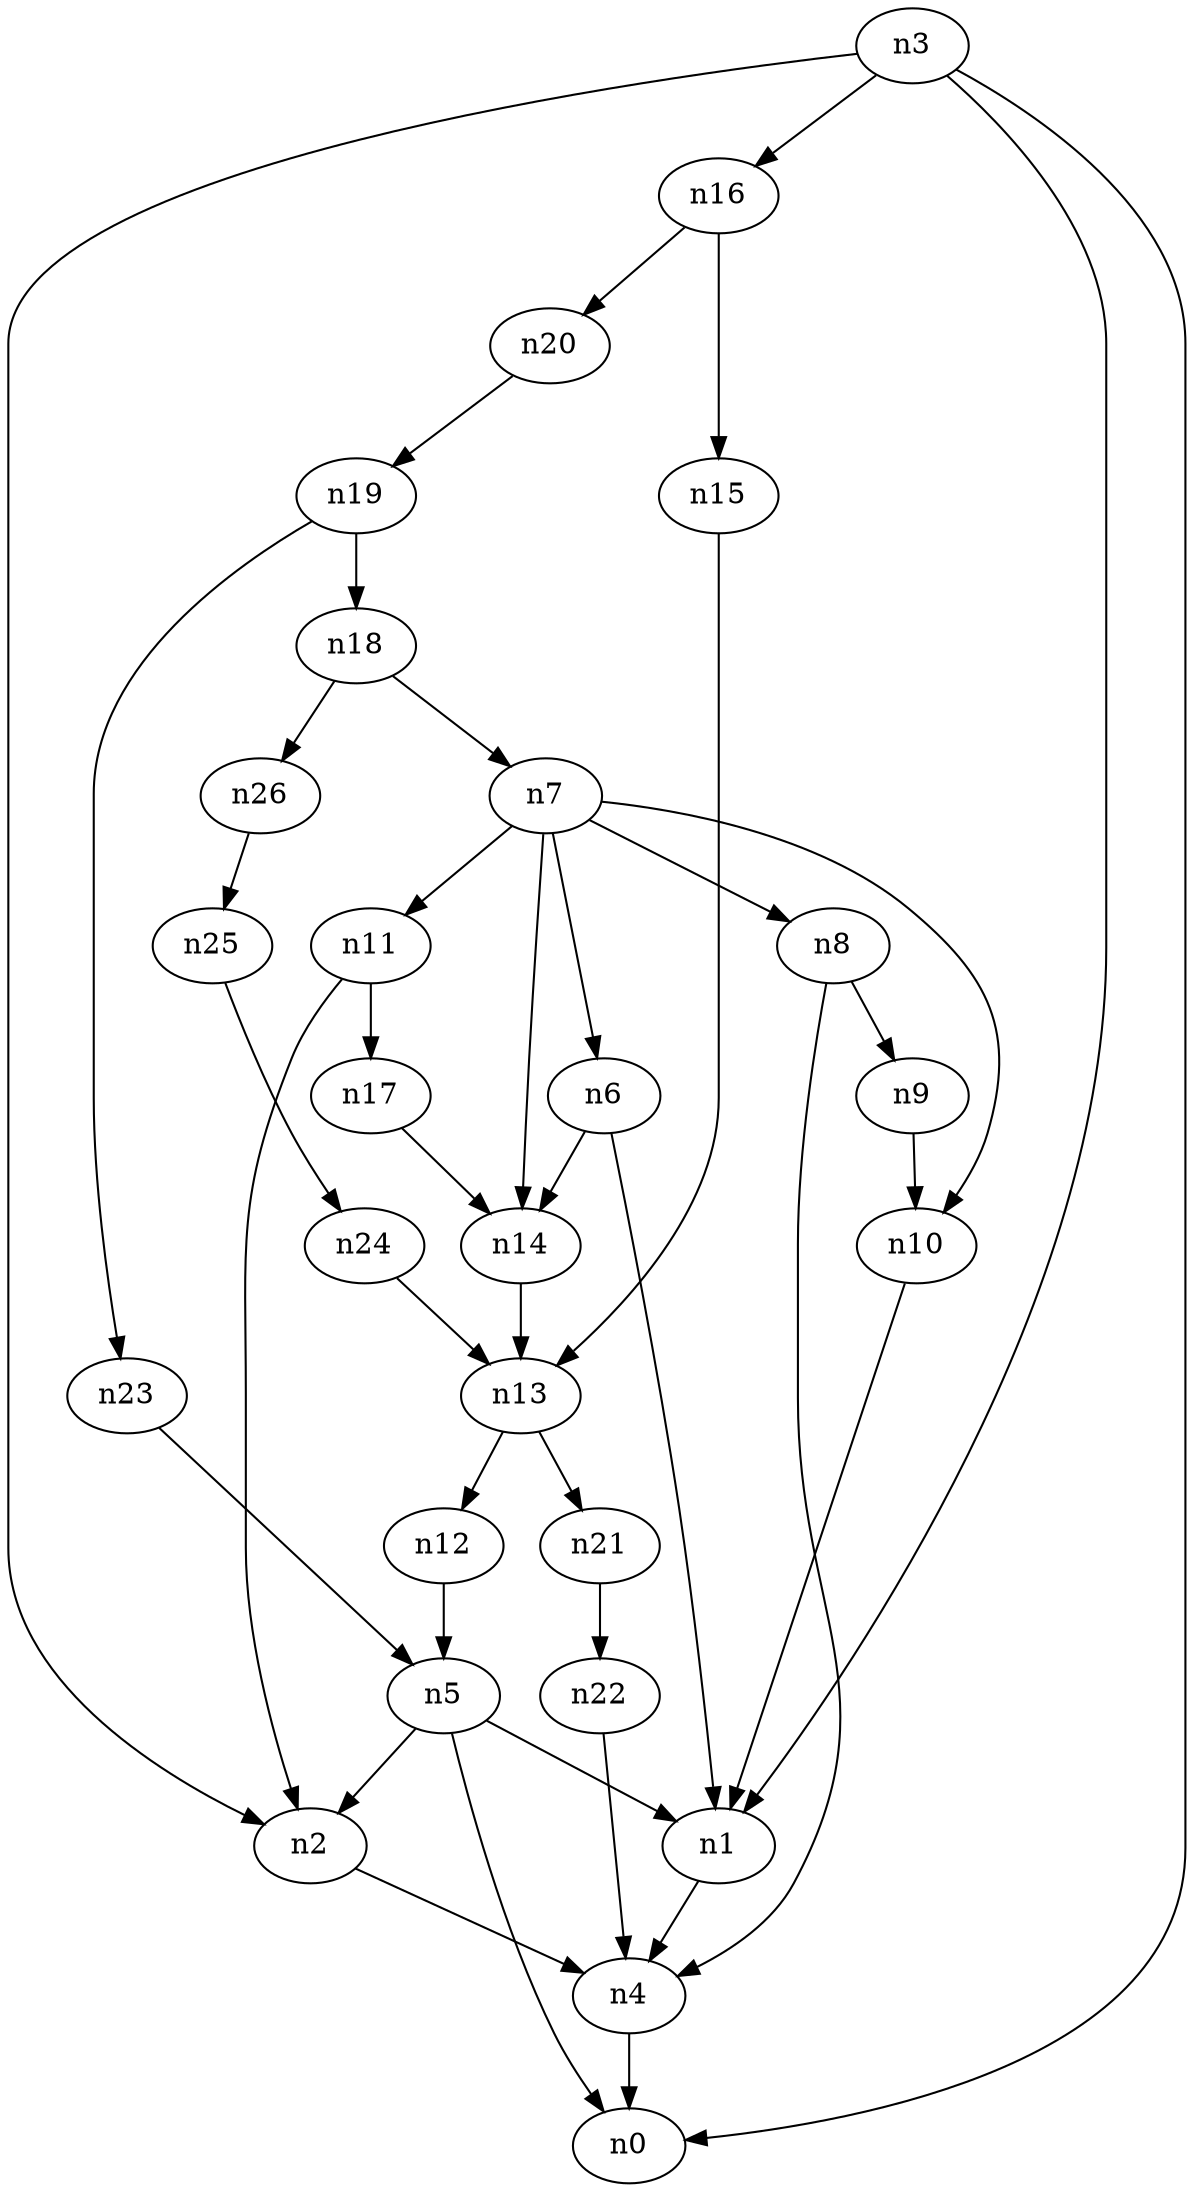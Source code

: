 digraph G {
	n1 -> n4	 [_graphml_id=e4];
	n2 -> n4	 [_graphml_id=e7];
	n3 -> n0	 [_graphml_id=e0];
	n3 -> n1	 [_graphml_id=e3];
	n3 -> n2	 [_graphml_id=e6];
	n3 -> n16	 [_graphml_id=e25];
	n4 -> n0	 [_graphml_id=e1];
	n5 -> n0	 [_graphml_id=e2];
	n5 -> n1	 [_graphml_id=e5];
	n5 -> n2	 [_graphml_id=e8];
	n6 -> n1	 [_graphml_id=e9];
	n6 -> n14	 [_graphml_id=e22];
	n7 -> n6	 [_graphml_id=e10];
	n7 -> n8	 [_graphml_id=e11];
	n7 -> n10	 [_graphml_id=e18];
	n7 -> n11	 [_graphml_id=e16];
	n7 -> n14	 [_graphml_id=e37];
	n8 -> n4	 [_graphml_id=e12];
	n8 -> n9	 [_graphml_id=e13];
	n9 -> n10	 [_graphml_id=e14];
	n10 -> n1	 [_graphml_id=e15];
	n11 -> n2	 [_graphml_id=e17];
	n11 -> n17	 [_graphml_id=e27];
	n12 -> n5	 [_graphml_id=e19];
	n13 -> n12	 [_graphml_id=e20];
	n13 -> n21	 [_graphml_id=e32];
	n14 -> n13	 [_graphml_id=e21];
	n15 -> n13	 [_graphml_id=e23];
	n16 -> n15	 [_graphml_id=e24];
	n16 -> n20	 [_graphml_id=e31];
	n17 -> n14	 [_graphml_id=e26];
	n18 -> n7	 [_graphml_id=e28];
	n18 -> n26	 [_graphml_id=e41];
	n19 -> n18	 [_graphml_id=e29];
	n19 -> n23	 [_graphml_id=e36];
	n20 -> n19	 [_graphml_id=e30];
	n21 -> n22	 [_graphml_id=e33];
	n22 -> n4	 [_graphml_id=e34];
	n23 -> n5	 [_graphml_id=e35];
	n24 -> n13	 [_graphml_id=e38];
	n25 -> n24	 [_graphml_id=e39];
	n26 -> n25	 [_graphml_id=e40];
}
